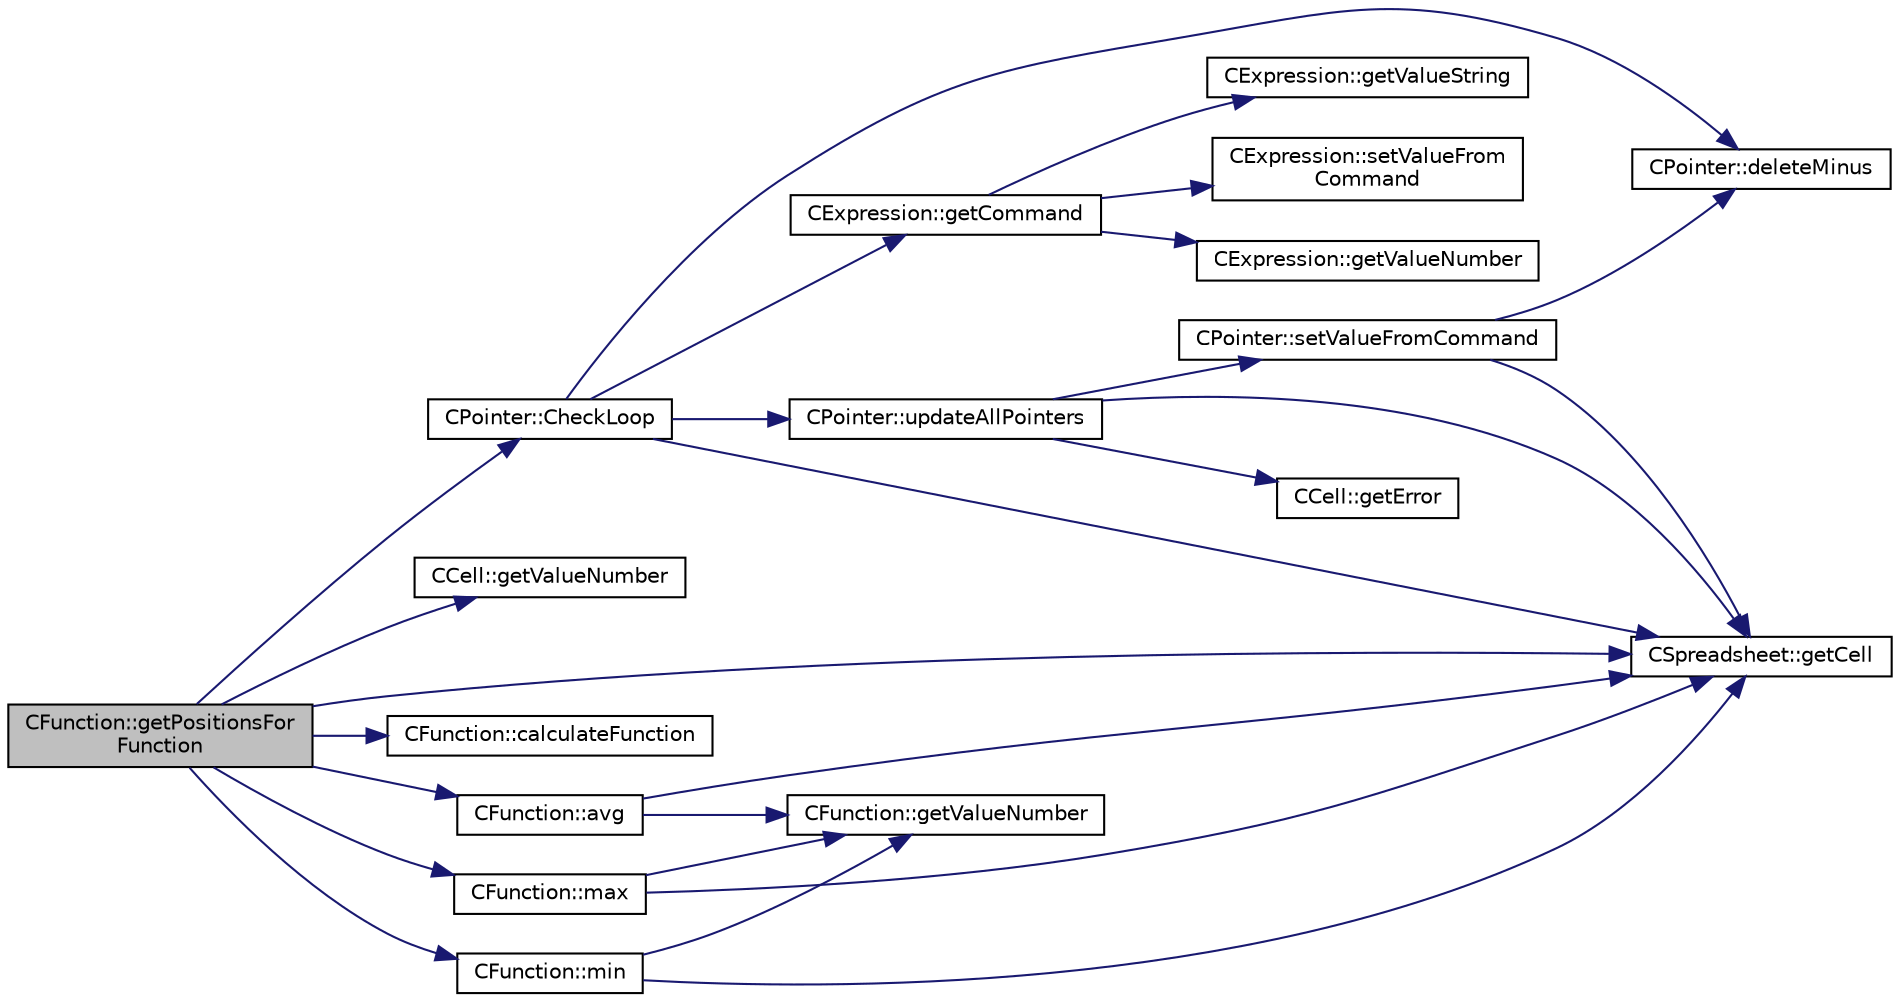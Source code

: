 digraph "CFunction::getPositionsForFunction"
{
  edge [fontname="Helvetica",fontsize="10",labelfontname="Helvetica",labelfontsize="10"];
  node [fontname="Helvetica",fontsize="10",shape=record];
  rankdir="LR";
  Node1 [label="CFunction::getPositionsFor\lFunction",height=0.2,width=0.4,color="black", fillcolor="grey75", style="filled", fontcolor="black"];
  Node1 -> Node2 [color="midnightblue",fontsize="10",style="solid",fontname="Helvetica"];
  Node2 [label="CSpreadsheet::getCell",height=0.2,width=0.4,color="black", fillcolor="white", style="filled",URL="$classCSpreadsheet.html#a681d138b2bf4fa6c8272e383bcd3a55b"];
  Node1 -> Node3 [color="midnightblue",fontsize="10",style="solid",fontname="Helvetica"];
  Node3 [label="CCell::getValueNumber",height=0.2,width=0.4,color="black", fillcolor="white", style="filled",URL="$classCCell.html#a40f8e1efeacf0cce8fb5d96251ea4eed"];
  Node1 -> Node4 [color="midnightblue",fontsize="10",style="solid",fontname="Helvetica"];
  Node4 [label="CPointer::CheckLoop",height=0.2,width=0.4,color="black", fillcolor="white", style="filled",URL="$classCPointer.html#a840d1c1bb985accb3e5d3bcc51c19aef"];
  Node4 -> Node5 [color="midnightblue",fontsize="10",style="solid",fontname="Helvetica"];
  Node5 [label="CPointer::deleteMinus",height=0.2,width=0.4,color="black", fillcolor="white", style="filled",URL="$classCPointer.html#a2b01364581c782c76dae9a88a28710d0"];
  Node4 -> Node2 [color="midnightblue",fontsize="10",style="solid",fontname="Helvetica"];
  Node4 -> Node6 [color="midnightblue",fontsize="10",style="solid",fontname="Helvetica"];
  Node6 [label="CExpression::getCommand",height=0.2,width=0.4,color="black", fillcolor="white", style="filled",URL="$classCExpression.html#a0af6c8b2aff6fd9967ff0105f17cb666"];
  Node6 -> Node7 [color="midnightblue",fontsize="10",style="solid",fontname="Helvetica"];
  Node7 [label="CExpression::getValueNumber",height=0.2,width=0.4,color="black", fillcolor="white", style="filled",URL="$classCExpression.html#ad0afd6e7009762858f58fce0cacbece7"];
  Node6 -> Node8 [color="midnightblue",fontsize="10",style="solid",fontname="Helvetica"];
  Node8 [label="CExpression::getValueString",height=0.2,width=0.4,color="black", fillcolor="white", style="filled",URL="$classCExpression.html#a73a60947eb6f6e861196d03af1903eae"];
  Node6 -> Node9 [color="midnightblue",fontsize="10",style="solid",fontname="Helvetica"];
  Node9 [label="CExpression::setValueFrom\lCommand",height=0.2,width=0.4,color="black", fillcolor="white", style="filled",URL="$classCExpression.html#a67bec4a6488cb06d5e370b6fa10bbb8c"];
  Node4 -> Node10 [color="midnightblue",fontsize="10",style="solid",fontname="Helvetica"];
  Node10 [label="CPointer::updateAllPointers",height=0.2,width=0.4,color="black", fillcolor="white", style="filled",URL="$classCPointer.html#ad0e5c27486980846105a07020dad2ff2"];
  Node10 -> Node2 [color="midnightblue",fontsize="10",style="solid",fontname="Helvetica"];
  Node10 -> Node11 [color="midnightblue",fontsize="10",style="solid",fontname="Helvetica"];
  Node11 [label="CPointer::setValueFromCommand",height=0.2,width=0.4,color="black", fillcolor="white", style="filled",URL="$classCPointer.html#a14ea2281d6a386607b6a5533b01554ae"];
  Node11 -> Node5 [color="midnightblue",fontsize="10",style="solid",fontname="Helvetica"];
  Node11 -> Node2 [color="midnightblue",fontsize="10",style="solid",fontname="Helvetica"];
  Node10 -> Node12 [color="midnightblue",fontsize="10",style="solid",fontname="Helvetica"];
  Node12 [label="CCell::getError",height=0.2,width=0.4,color="black", fillcolor="white", style="filled",URL="$classCCell.html#a32f297678ba67eb605a88de063afc2c2"];
  Node1 -> Node13 [color="midnightblue",fontsize="10",style="solid",fontname="Helvetica"];
  Node13 [label="CFunction::calculateFunction",height=0.2,width=0.4,color="black", fillcolor="white", style="filled",URL="$classCFunction.html#a0c58f2793bfbb3ad6dc54d7c252a8bbb"];
  Node1 -> Node14 [color="midnightblue",fontsize="10",style="solid",fontname="Helvetica"];
  Node14 [label="CFunction::max",height=0.2,width=0.4,color="black", fillcolor="white", style="filled",URL="$classCFunction.html#aa2b22178909b4e8adc72c2a1a0c8c177"];
  Node14 -> Node2 [color="midnightblue",fontsize="10",style="solid",fontname="Helvetica"];
  Node14 -> Node15 [color="midnightblue",fontsize="10",style="solid",fontname="Helvetica"];
  Node15 [label="CFunction::getValueNumber",height=0.2,width=0.4,color="black", fillcolor="white", style="filled",URL="$classCFunction.html#ae9f71eca5e970ff43823e6c18270e8de"];
  Node1 -> Node16 [color="midnightblue",fontsize="10",style="solid",fontname="Helvetica"];
  Node16 [label="CFunction::min",height=0.2,width=0.4,color="black", fillcolor="white", style="filled",URL="$classCFunction.html#aeb76ff5d401e7af67ffb3d7c4e8e7eb2"];
  Node16 -> Node2 [color="midnightblue",fontsize="10",style="solid",fontname="Helvetica"];
  Node16 -> Node15 [color="midnightblue",fontsize="10",style="solid",fontname="Helvetica"];
  Node1 -> Node17 [color="midnightblue",fontsize="10",style="solid",fontname="Helvetica"];
  Node17 [label="CFunction::avg",height=0.2,width=0.4,color="black", fillcolor="white", style="filled",URL="$classCFunction.html#afdf1db852fcb9053349572c2a31a9df1"];
  Node17 -> Node2 [color="midnightblue",fontsize="10",style="solid",fontname="Helvetica"];
  Node17 -> Node15 [color="midnightblue",fontsize="10",style="solid",fontname="Helvetica"];
}
